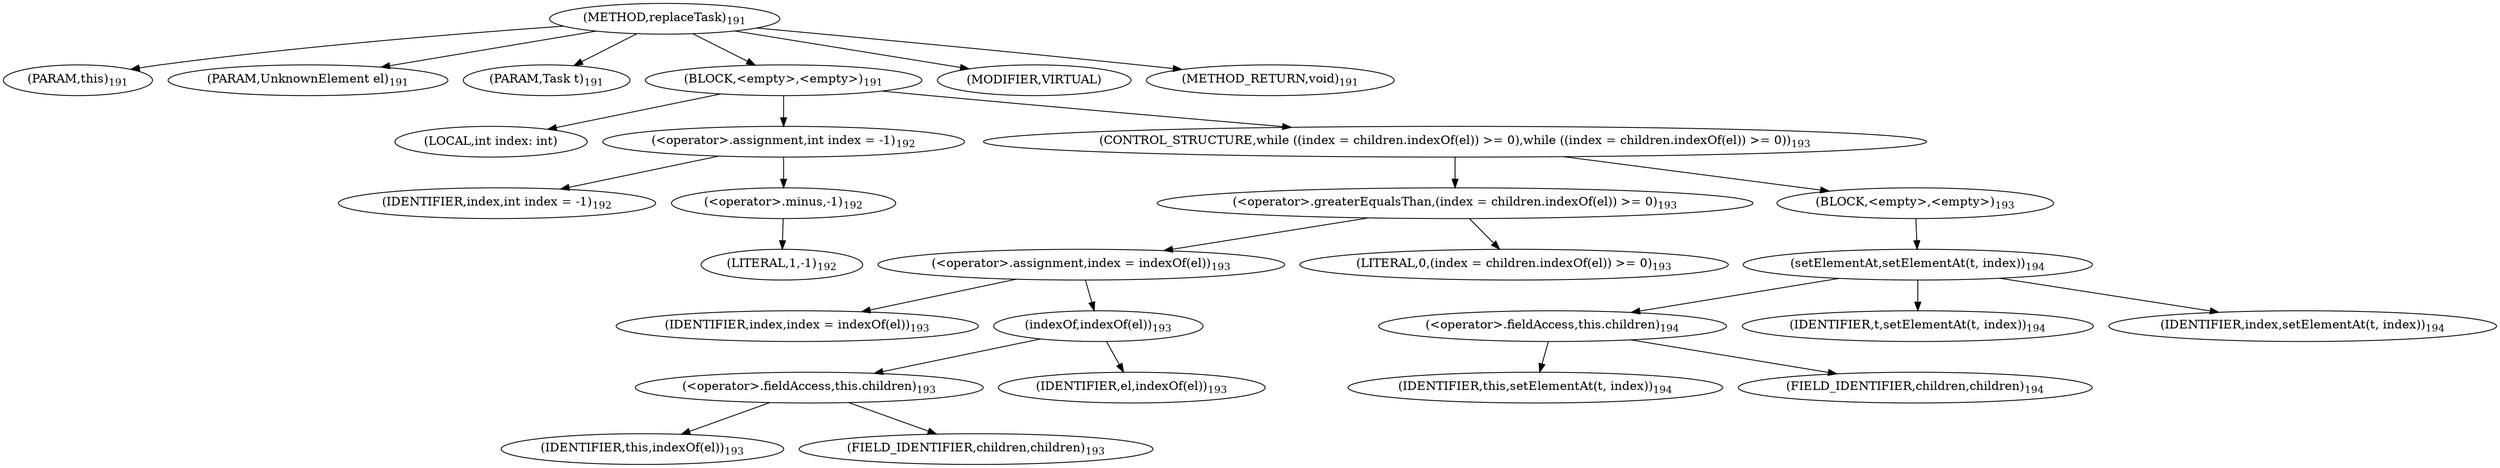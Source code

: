 digraph "replaceTask" {  
"419" [label = <(METHOD,replaceTask)<SUB>191</SUB>> ]
"420" [label = <(PARAM,this)<SUB>191</SUB>> ]
"421" [label = <(PARAM,UnknownElement el)<SUB>191</SUB>> ]
"422" [label = <(PARAM,Task t)<SUB>191</SUB>> ]
"423" [label = <(BLOCK,&lt;empty&gt;,&lt;empty&gt;)<SUB>191</SUB>> ]
"424" [label = <(LOCAL,int index: int)> ]
"425" [label = <(&lt;operator&gt;.assignment,int index = -1)<SUB>192</SUB>> ]
"426" [label = <(IDENTIFIER,index,int index = -1)<SUB>192</SUB>> ]
"427" [label = <(&lt;operator&gt;.minus,-1)<SUB>192</SUB>> ]
"428" [label = <(LITERAL,1,-1)<SUB>192</SUB>> ]
"429" [label = <(CONTROL_STRUCTURE,while ((index = children.indexOf(el)) &gt;= 0),while ((index = children.indexOf(el)) &gt;= 0))<SUB>193</SUB>> ]
"430" [label = <(&lt;operator&gt;.greaterEqualsThan,(index = children.indexOf(el)) &gt;= 0)<SUB>193</SUB>> ]
"431" [label = <(&lt;operator&gt;.assignment,index = indexOf(el))<SUB>193</SUB>> ]
"432" [label = <(IDENTIFIER,index,index = indexOf(el))<SUB>193</SUB>> ]
"433" [label = <(indexOf,indexOf(el))<SUB>193</SUB>> ]
"434" [label = <(&lt;operator&gt;.fieldAccess,this.children)<SUB>193</SUB>> ]
"435" [label = <(IDENTIFIER,this,indexOf(el))<SUB>193</SUB>> ]
"436" [label = <(FIELD_IDENTIFIER,children,children)<SUB>193</SUB>> ]
"437" [label = <(IDENTIFIER,el,indexOf(el))<SUB>193</SUB>> ]
"438" [label = <(LITERAL,0,(index = children.indexOf(el)) &gt;= 0)<SUB>193</SUB>> ]
"439" [label = <(BLOCK,&lt;empty&gt;,&lt;empty&gt;)<SUB>193</SUB>> ]
"440" [label = <(setElementAt,setElementAt(t, index))<SUB>194</SUB>> ]
"441" [label = <(&lt;operator&gt;.fieldAccess,this.children)<SUB>194</SUB>> ]
"442" [label = <(IDENTIFIER,this,setElementAt(t, index))<SUB>194</SUB>> ]
"443" [label = <(FIELD_IDENTIFIER,children,children)<SUB>194</SUB>> ]
"444" [label = <(IDENTIFIER,t,setElementAt(t, index))<SUB>194</SUB>> ]
"445" [label = <(IDENTIFIER,index,setElementAt(t, index))<SUB>194</SUB>> ]
"446" [label = <(MODIFIER,VIRTUAL)> ]
"447" [label = <(METHOD_RETURN,void)<SUB>191</SUB>> ]
  "419" -> "420" 
  "419" -> "421" 
  "419" -> "422" 
  "419" -> "423" 
  "419" -> "446" 
  "419" -> "447" 
  "423" -> "424" 
  "423" -> "425" 
  "423" -> "429" 
  "425" -> "426" 
  "425" -> "427" 
  "427" -> "428" 
  "429" -> "430" 
  "429" -> "439" 
  "430" -> "431" 
  "430" -> "438" 
  "431" -> "432" 
  "431" -> "433" 
  "433" -> "434" 
  "433" -> "437" 
  "434" -> "435" 
  "434" -> "436" 
  "439" -> "440" 
  "440" -> "441" 
  "440" -> "444" 
  "440" -> "445" 
  "441" -> "442" 
  "441" -> "443" 
}
